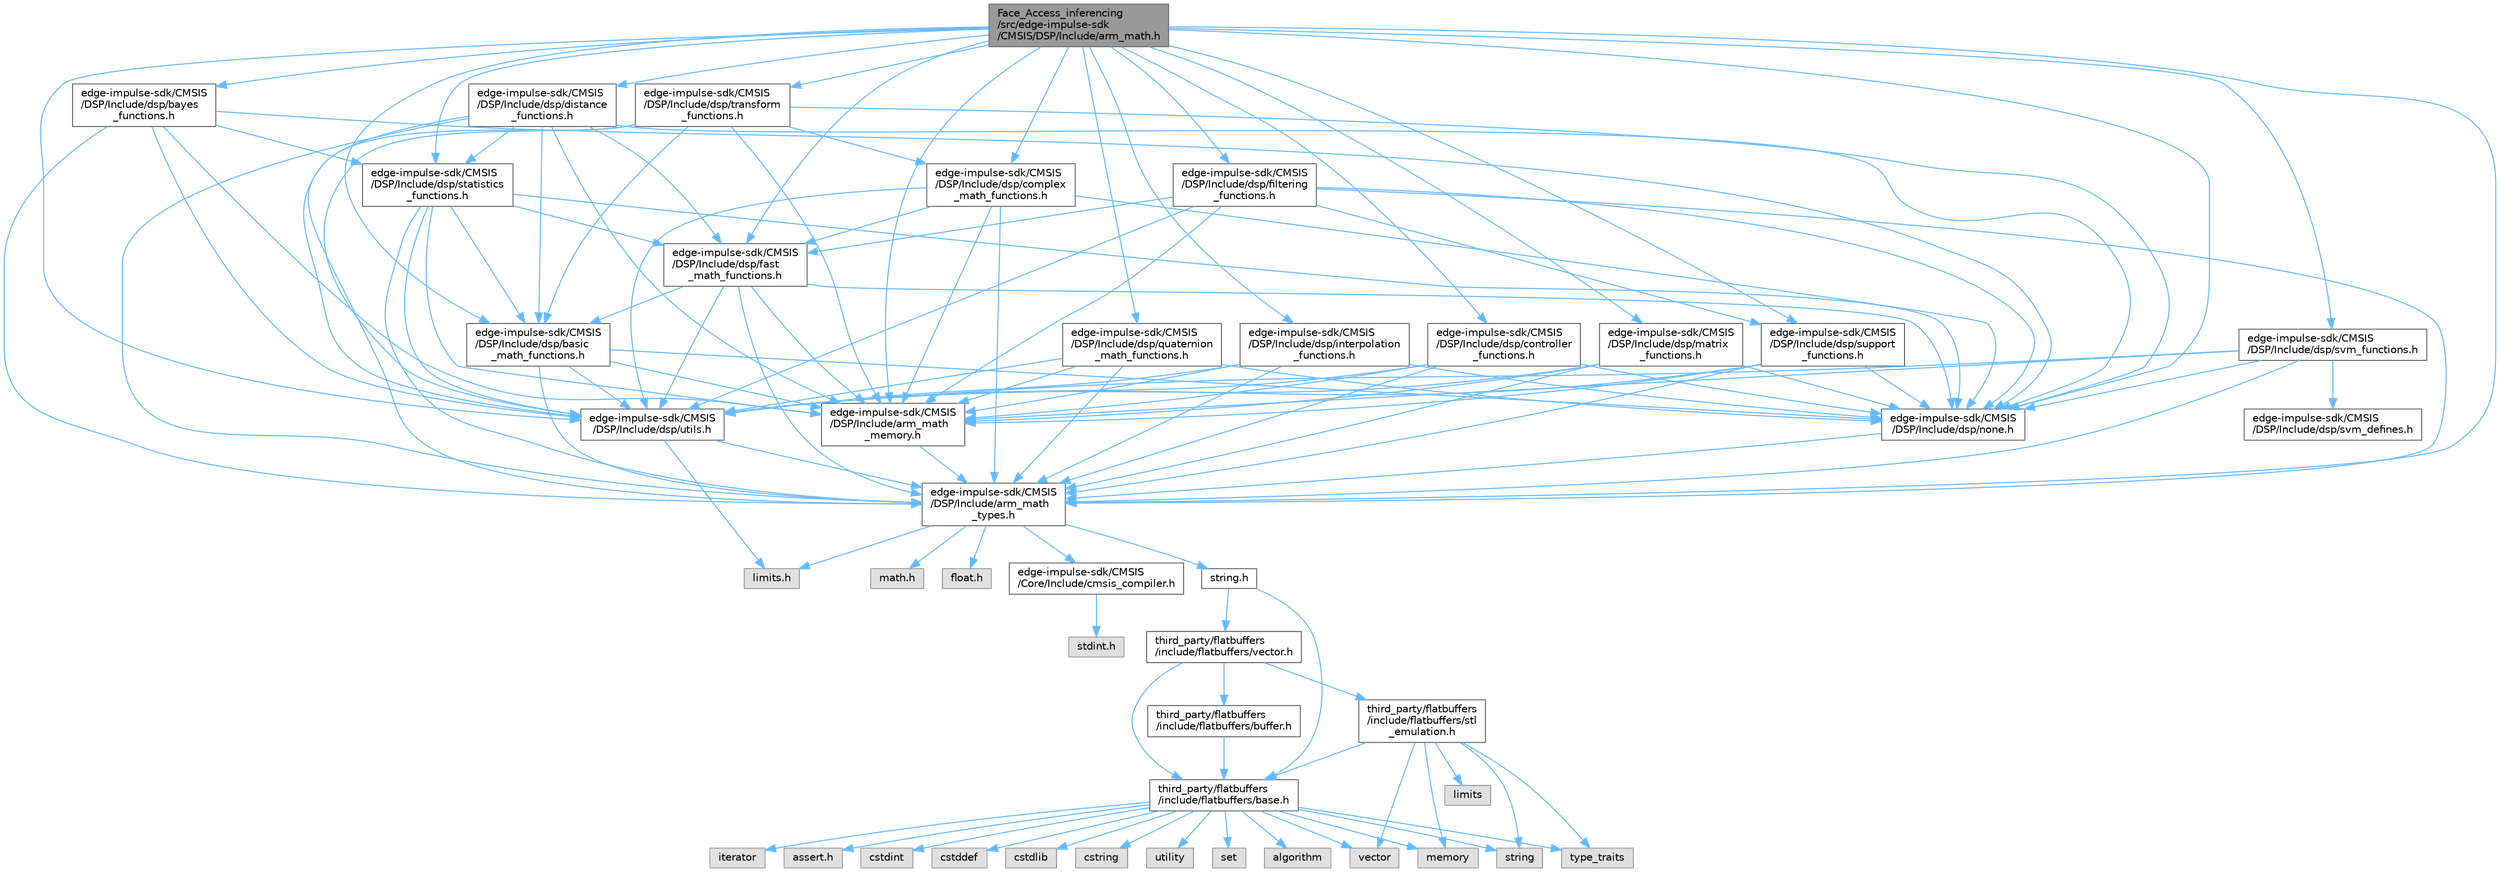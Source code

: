 digraph "Face_Access_inferencing/src/edge-impulse-sdk/CMSIS/DSP/Include/arm_math.h"
{
 // LATEX_PDF_SIZE
  bgcolor="transparent";
  edge [fontname=Helvetica,fontsize=10,labelfontname=Helvetica,labelfontsize=10];
  node [fontname=Helvetica,fontsize=10,shape=box,height=0.2,width=0.4];
  Node1 [id="Node000001",label="Face_Access_inferencing\l/src/edge-impulse-sdk\l/CMSIS/DSP/Include/arm_math.h",height=0.2,width=0.4,color="gray40", fillcolor="grey60", style="filled", fontcolor="black",tooltip=" "];
  Node1 -> Node2 [id="edge123_Node000001_Node000002",color="steelblue1",style="solid",tooltip=" "];
  Node2 [id="Node000002",label="edge-impulse-sdk/CMSIS\l/DSP/Include/arm_math\l_types.h",height=0.2,width=0.4,color="grey40", fillcolor="white", style="filled",URL="$arm__math__types_8h.html",tooltip=" "];
  Node2 -> Node3 [id="edge124_Node000002_Node000003",color="steelblue1",style="solid",tooltip=" "];
  Node3 [id="Node000003",label="edge-impulse-sdk/CMSIS\l/Core/Include/cmsis_compiler.h",height=0.2,width=0.4,color="grey40", fillcolor="white", style="filled",URL="$_face___access__inferencing_2src_2edge-impulse-sdk_2_c_m_s_i_s_2_core_2_include_2cmsis__compiler_8h.html",tooltip="CMSIS compiler generic header file."];
  Node3 -> Node4 [id="edge125_Node000003_Node000004",color="steelblue1",style="solid",tooltip=" "];
  Node4 [id="Node000004",label="stdint.h",height=0.2,width=0.4,color="grey60", fillcolor="#E0E0E0", style="filled",tooltip=" "];
  Node2 -> Node5 [id="edge126_Node000002_Node000005",color="steelblue1",style="solid",tooltip=" "];
  Node5 [id="Node000005",label="string.h",height=0.2,width=0.4,color="grey40", fillcolor="white", style="filled",URL="$string_8h.html",tooltip=" "];
  Node5 -> Node6 [id="edge127_Node000005_Node000006",color="steelblue1",style="solid",tooltip=" "];
  Node6 [id="Node000006",label="third_party/flatbuffers\l/include/flatbuffers/base.h",height=0.2,width=0.4,color="grey40", fillcolor="white", style="filled",URL="$base_8h.html",tooltip=" "];
  Node6 -> Node7 [id="edge128_Node000006_Node000007",color="steelblue1",style="solid",tooltip=" "];
  Node7 [id="Node000007",label="assert.h",height=0.2,width=0.4,color="grey60", fillcolor="#E0E0E0", style="filled",tooltip=" "];
  Node6 -> Node8 [id="edge129_Node000006_Node000008",color="steelblue1",style="solid",tooltip=" "];
  Node8 [id="Node000008",label="cstdint",height=0.2,width=0.4,color="grey60", fillcolor="#E0E0E0", style="filled",tooltip=" "];
  Node6 -> Node9 [id="edge130_Node000006_Node000009",color="steelblue1",style="solid",tooltip=" "];
  Node9 [id="Node000009",label="cstddef",height=0.2,width=0.4,color="grey60", fillcolor="#E0E0E0", style="filled",tooltip=" "];
  Node6 -> Node10 [id="edge131_Node000006_Node000010",color="steelblue1",style="solid",tooltip=" "];
  Node10 [id="Node000010",label="cstdlib",height=0.2,width=0.4,color="grey60", fillcolor="#E0E0E0", style="filled",tooltip=" "];
  Node6 -> Node11 [id="edge132_Node000006_Node000011",color="steelblue1",style="solid",tooltip=" "];
  Node11 [id="Node000011",label="cstring",height=0.2,width=0.4,color="grey60", fillcolor="#E0E0E0", style="filled",tooltip=" "];
  Node6 -> Node12 [id="edge133_Node000006_Node000012",color="steelblue1",style="solid",tooltip=" "];
  Node12 [id="Node000012",label="utility",height=0.2,width=0.4,color="grey60", fillcolor="#E0E0E0", style="filled",tooltip=" "];
  Node6 -> Node13 [id="edge134_Node000006_Node000013",color="steelblue1",style="solid",tooltip=" "];
  Node13 [id="Node000013",label="string",height=0.2,width=0.4,color="grey60", fillcolor="#E0E0E0", style="filled",tooltip=" "];
  Node6 -> Node14 [id="edge135_Node000006_Node000014",color="steelblue1",style="solid",tooltip=" "];
  Node14 [id="Node000014",label="type_traits",height=0.2,width=0.4,color="grey60", fillcolor="#E0E0E0", style="filled",tooltip=" "];
  Node6 -> Node15 [id="edge136_Node000006_Node000015",color="steelblue1",style="solid",tooltip=" "];
  Node15 [id="Node000015",label="vector",height=0.2,width=0.4,color="grey60", fillcolor="#E0E0E0", style="filled",tooltip=" "];
  Node6 -> Node16 [id="edge137_Node000006_Node000016",color="steelblue1",style="solid",tooltip=" "];
  Node16 [id="Node000016",label="set",height=0.2,width=0.4,color="grey60", fillcolor="#E0E0E0", style="filled",tooltip=" "];
  Node6 -> Node17 [id="edge138_Node000006_Node000017",color="steelblue1",style="solid",tooltip=" "];
  Node17 [id="Node000017",label="algorithm",height=0.2,width=0.4,color="grey60", fillcolor="#E0E0E0", style="filled",tooltip=" "];
  Node6 -> Node18 [id="edge139_Node000006_Node000018",color="steelblue1",style="solid",tooltip=" "];
  Node18 [id="Node000018",label="iterator",height=0.2,width=0.4,color="grey60", fillcolor="#E0E0E0", style="filled",tooltip=" "];
  Node6 -> Node19 [id="edge140_Node000006_Node000019",color="steelblue1",style="solid",tooltip=" "];
  Node19 [id="Node000019",label="memory",height=0.2,width=0.4,color="grey60", fillcolor="#E0E0E0", style="filled",tooltip=" "];
  Node5 -> Node20 [id="edge141_Node000005_Node000020",color="steelblue1",style="solid",tooltip=" "];
  Node20 [id="Node000020",label="third_party/flatbuffers\l/include/flatbuffers/vector.h",height=0.2,width=0.4,color="grey40", fillcolor="white", style="filled",URL="$vector_8h.html",tooltip=" "];
  Node20 -> Node6 [id="edge142_Node000020_Node000006",color="steelblue1",style="solid",tooltip=" "];
  Node20 -> Node21 [id="edge143_Node000020_Node000021",color="steelblue1",style="solid",tooltip=" "];
  Node21 [id="Node000021",label="third_party/flatbuffers\l/include/flatbuffers/buffer.h",height=0.2,width=0.4,color="grey40", fillcolor="white", style="filled",URL="$buffer_8h.html",tooltip=" "];
  Node21 -> Node6 [id="edge144_Node000021_Node000006",color="steelblue1",style="solid",tooltip=" "];
  Node20 -> Node22 [id="edge145_Node000020_Node000022",color="steelblue1",style="solid",tooltip=" "];
  Node22 [id="Node000022",label="third_party/flatbuffers\l/include/flatbuffers/stl\l_emulation.h",height=0.2,width=0.4,color="grey40", fillcolor="white", style="filled",URL="$stl__emulation_8h.html",tooltip=" "];
  Node22 -> Node6 [id="edge146_Node000022_Node000006",color="steelblue1",style="solid",tooltip=" "];
  Node22 -> Node13 [id="edge147_Node000022_Node000013",color="steelblue1",style="solid",tooltip=" "];
  Node22 -> Node14 [id="edge148_Node000022_Node000014",color="steelblue1",style="solid",tooltip=" "];
  Node22 -> Node15 [id="edge149_Node000022_Node000015",color="steelblue1",style="solid",tooltip=" "];
  Node22 -> Node19 [id="edge150_Node000022_Node000019",color="steelblue1",style="solid",tooltip=" "];
  Node22 -> Node23 [id="edge151_Node000022_Node000023",color="steelblue1",style="solid",tooltip=" "];
  Node23 [id="Node000023",label="limits",height=0.2,width=0.4,color="grey60", fillcolor="#E0E0E0", style="filled",tooltip=" "];
  Node2 -> Node24 [id="edge152_Node000002_Node000024",color="steelblue1",style="solid",tooltip=" "];
  Node24 [id="Node000024",label="math.h",height=0.2,width=0.4,color="grey60", fillcolor="#E0E0E0", style="filled",tooltip=" "];
  Node2 -> Node25 [id="edge153_Node000002_Node000025",color="steelblue1",style="solid",tooltip=" "];
  Node25 [id="Node000025",label="float.h",height=0.2,width=0.4,color="grey60", fillcolor="#E0E0E0", style="filled",tooltip=" "];
  Node2 -> Node26 [id="edge154_Node000002_Node000026",color="steelblue1",style="solid",tooltip=" "];
  Node26 [id="Node000026",label="limits.h",height=0.2,width=0.4,color="grey60", fillcolor="#E0E0E0", style="filled",tooltip=" "];
  Node1 -> Node27 [id="edge155_Node000001_Node000027",color="steelblue1",style="solid",tooltip=" "];
  Node27 [id="Node000027",label="edge-impulse-sdk/CMSIS\l/DSP/Include/arm_math\l_memory.h",height=0.2,width=0.4,color="grey40", fillcolor="white", style="filled",URL="$arm__math__memory_8h.html",tooltip=" "];
  Node27 -> Node2 [id="edge156_Node000027_Node000002",color="steelblue1",style="solid",tooltip=" "];
  Node1 -> Node28 [id="edge157_Node000001_Node000028",color="steelblue1",style="solid",tooltip=" "];
  Node28 [id="Node000028",label="edge-impulse-sdk/CMSIS\l/DSP/Include/dsp/none.h",height=0.2,width=0.4,color="grey40", fillcolor="white", style="filled",URL="$none_8h.html",tooltip=" "];
  Node28 -> Node2 [id="edge158_Node000028_Node000002",color="steelblue1",style="solid",tooltip=" "];
  Node1 -> Node29 [id="edge159_Node000001_Node000029",color="steelblue1",style="solid",tooltip=" "];
  Node29 [id="Node000029",label="edge-impulse-sdk/CMSIS\l/DSP/Include/dsp/utils.h",height=0.2,width=0.4,color="grey40", fillcolor="white", style="filled",URL="$utils_8h.html",tooltip=" "];
  Node29 -> Node2 [id="edge160_Node000029_Node000002",color="steelblue1",style="solid",tooltip=" "];
  Node29 -> Node26 [id="edge161_Node000029_Node000026",color="steelblue1",style="solid",tooltip=" "];
  Node1 -> Node30 [id="edge162_Node000001_Node000030",color="steelblue1",style="solid",tooltip=" "];
  Node30 [id="Node000030",label="edge-impulse-sdk/CMSIS\l/DSP/Include/dsp/basic\l_math_functions.h",height=0.2,width=0.4,color="grey40", fillcolor="white", style="filled",URL="$basic__math__functions_8h.html",tooltip=" "];
  Node30 -> Node2 [id="edge163_Node000030_Node000002",color="steelblue1",style="solid",tooltip=" "];
  Node30 -> Node27 [id="edge164_Node000030_Node000027",color="steelblue1",style="solid",tooltip=" "];
  Node30 -> Node28 [id="edge165_Node000030_Node000028",color="steelblue1",style="solid",tooltip=" "];
  Node30 -> Node29 [id="edge166_Node000030_Node000029",color="steelblue1",style="solid",tooltip=" "];
  Node1 -> Node31 [id="edge167_Node000001_Node000031",color="steelblue1",style="solid",tooltip=" "];
  Node31 [id="Node000031",label="edge-impulse-sdk/CMSIS\l/DSP/Include/dsp/interpolation\l_functions.h",height=0.2,width=0.4,color="grey40", fillcolor="white", style="filled",URL="$interpolation__functions_8h.html",tooltip=" "];
  Node31 -> Node2 [id="edge168_Node000031_Node000002",color="steelblue1",style="solid",tooltip=" "];
  Node31 -> Node27 [id="edge169_Node000031_Node000027",color="steelblue1",style="solid",tooltip=" "];
  Node31 -> Node28 [id="edge170_Node000031_Node000028",color="steelblue1",style="solid",tooltip=" "];
  Node31 -> Node29 [id="edge171_Node000031_Node000029",color="steelblue1",style="solid",tooltip=" "];
  Node1 -> Node32 [id="edge172_Node000001_Node000032",color="steelblue1",style="solid",tooltip=" "];
  Node32 [id="Node000032",label="edge-impulse-sdk/CMSIS\l/DSP/Include/dsp/bayes\l_functions.h",height=0.2,width=0.4,color="grey40", fillcolor="white", style="filled",URL="$bayes__functions_8h.html",tooltip=" "];
  Node32 -> Node2 [id="edge173_Node000032_Node000002",color="steelblue1",style="solid",tooltip=" "];
  Node32 -> Node27 [id="edge174_Node000032_Node000027",color="steelblue1",style="solid",tooltip=" "];
  Node32 -> Node28 [id="edge175_Node000032_Node000028",color="steelblue1",style="solid",tooltip=" "];
  Node32 -> Node29 [id="edge176_Node000032_Node000029",color="steelblue1",style="solid",tooltip=" "];
  Node32 -> Node33 [id="edge177_Node000032_Node000033",color="steelblue1",style="solid",tooltip=" "];
  Node33 [id="Node000033",label="edge-impulse-sdk/CMSIS\l/DSP/Include/dsp/statistics\l_functions.h",height=0.2,width=0.4,color="grey40", fillcolor="white", style="filled",URL="$statistics__functions_8h.html",tooltip=" "];
  Node33 -> Node2 [id="edge178_Node000033_Node000002",color="steelblue1",style="solid",tooltip=" "];
  Node33 -> Node27 [id="edge179_Node000033_Node000027",color="steelblue1",style="solid",tooltip=" "];
  Node33 -> Node28 [id="edge180_Node000033_Node000028",color="steelblue1",style="solid",tooltip=" "];
  Node33 -> Node29 [id="edge181_Node000033_Node000029",color="steelblue1",style="solid",tooltip=" "];
  Node33 -> Node30 [id="edge182_Node000033_Node000030",color="steelblue1",style="solid",tooltip=" "];
  Node33 -> Node34 [id="edge183_Node000033_Node000034",color="steelblue1",style="solid",tooltip=" "];
  Node34 [id="Node000034",label="edge-impulse-sdk/CMSIS\l/DSP/Include/dsp/fast\l_math_functions.h",height=0.2,width=0.4,color="grey40", fillcolor="white", style="filled",URL="$fast__math__functions_8h.html",tooltip=" "];
  Node34 -> Node2 [id="edge184_Node000034_Node000002",color="steelblue1",style="solid",tooltip=" "];
  Node34 -> Node27 [id="edge185_Node000034_Node000027",color="steelblue1",style="solid",tooltip=" "];
  Node34 -> Node28 [id="edge186_Node000034_Node000028",color="steelblue1",style="solid",tooltip=" "];
  Node34 -> Node29 [id="edge187_Node000034_Node000029",color="steelblue1",style="solid",tooltip=" "];
  Node34 -> Node30 [id="edge188_Node000034_Node000030",color="steelblue1",style="solid",tooltip=" "];
  Node1 -> Node35 [id="edge189_Node000001_Node000035",color="steelblue1",style="solid",tooltip=" "];
  Node35 [id="Node000035",label="edge-impulse-sdk/CMSIS\l/DSP/Include/dsp/matrix\l_functions.h",height=0.2,width=0.4,color="grey40", fillcolor="white", style="filled",URL="$matrix__functions_8h.html",tooltip=" "];
  Node35 -> Node2 [id="edge190_Node000035_Node000002",color="steelblue1",style="solid",tooltip=" "];
  Node35 -> Node27 [id="edge191_Node000035_Node000027",color="steelblue1",style="solid",tooltip=" "];
  Node35 -> Node28 [id="edge192_Node000035_Node000028",color="steelblue1",style="solid",tooltip=" "];
  Node35 -> Node29 [id="edge193_Node000035_Node000029",color="steelblue1",style="solid",tooltip=" "];
  Node1 -> Node36 [id="edge194_Node000001_Node000036",color="steelblue1",style="solid",tooltip=" "];
  Node36 [id="Node000036",label="edge-impulse-sdk/CMSIS\l/DSP/Include/dsp/complex\l_math_functions.h",height=0.2,width=0.4,color="grey40", fillcolor="white", style="filled",URL="$complex__math__functions_8h.html",tooltip=" "];
  Node36 -> Node2 [id="edge195_Node000036_Node000002",color="steelblue1",style="solid",tooltip=" "];
  Node36 -> Node27 [id="edge196_Node000036_Node000027",color="steelblue1",style="solid",tooltip=" "];
  Node36 -> Node28 [id="edge197_Node000036_Node000028",color="steelblue1",style="solid",tooltip=" "];
  Node36 -> Node29 [id="edge198_Node000036_Node000029",color="steelblue1",style="solid",tooltip=" "];
  Node36 -> Node34 [id="edge199_Node000036_Node000034",color="steelblue1",style="solid",tooltip=" "];
  Node1 -> Node33 [id="edge200_Node000001_Node000033",color="steelblue1",style="solid",tooltip=" "];
  Node1 -> Node37 [id="edge201_Node000001_Node000037",color="steelblue1",style="solid",tooltip=" "];
  Node37 [id="Node000037",label="edge-impulse-sdk/CMSIS\l/DSP/Include/dsp/controller\l_functions.h",height=0.2,width=0.4,color="grey40", fillcolor="white", style="filled",URL="$controller__functions_8h.html",tooltip=" "];
  Node37 -> Node2 [id="edge202_Node000037_Node000002",color="steelblue1",style="solid",tooltip=" "];
  Node37 -> Node27 [id="edge203_Node000037_Node000027",color="steelblue1",style="solid",tooltip=" "];
  Node37 -> Node28 [id="edge204_Node000037_Node000028",color="steelblue1",style="solid",tooltip=" "];
  Node37 -> Node29 [id="edge205_Node000037_Node000029",color="steelblue1",style="solid",tooltip=" "];
  Node1 -> Node38 [id="edge206_Node000001_Node000038",color="steelblue1",style="solid",tooltip=" "];
  Node38 [id="Node000038",label="edge-impulse-sdk/CMSIS\l/DSP/Include/dsp/support\l_functions.h",height=0.2,width=0.4,color="grey40", fillcolor="white", style="filled",URL="$support__functions_8h.html",tooltip=" "];
  Node38 -> Node2 [id="edge207_Node000038_Node000002",color="steelblue1",style="solid",tooltip=" "];
  Node38 -> Node27 [id="edge208_Node000038_Node000027",color="steelblue1",style="solid",tooltip=" "];
  Node38 -> Node28 [id="edge209_Node000038_Node000028",color="steelblue1",style="solid",tooltip=" "];
  Node38 -> Node29 [id="edge210_Node000038_Node000029",color="steelblue1",style="solid",tooltip=" "];
  Node1 -> Node39 [id="edge211_Node000001_Node000039",color="steelblue1",style="solid",tooltip=" "];
  Node39 [id="Node000039",label="edge-impulse-sdk/CMSIS\l/DSP/Include/dsp/distance\l_functions.h",height=0.2,width=0.4,color="grey40", fillcolor="white", style="filled",URL="$distance__functions_8h.html",tooltip=" "];
  Node39 -> Node2 [id="edge212_Node000039_Node000002",color="steelblue1",style="solid",tooltip=" "];
  Node39 -> Node27 [id="edge213_Node000039_Node000027",color="steelblue1",style="solid",tooltip=" "];
  Node39 -> Node28 [id="edge214_Node000039_Node000028",color="steelblue1",style="solid",tooltip=" "];
  Node39 -> Node29 [id="edge215_Node000039_Node000029",color="steelblue1",style="solid",tooltip=" "];
  Node39 -> Node33 [id="edge216_Node000039_Node000033",color="steelblue1",style="solid",tooltip=" "];
  Node39 -> Node30 [id="edge217_Node000039_Node000030",color="steelblue1",style="solid",tooltip=" "];
  Node39 -> Node34 [id="edge218_Node000039_Node000034",color="steelblue1",style="solid",tooltip=" "];
  Node1 -> Node40 [id="edge219_Node000001_Node000040",color="steelblue1",style="solid",tooltip=" "];
  Node40 [id="Node000040",label="edge-impulse-sdk/CMSIS\l/DSP/Include/dsp/svm_functions.h",height=0.2,width=0.4,color="grey40", fillcolor="white", style="filled",URL="$svm__functions_8h.html",tooltip=" "];
  Node40 -> Node2 [id="edge220_Node000040_Node000002",color="steelblue1",style="solid",tooltip=" "];
  Node40 -> Node27 [id="edge221_Node000040_Node000027",color="steelblue1",style="solid",tooltip=" "];
  Node40 -> Node28 [id="edge222_Node000040_Node000028",color="steelblue1",style="solid",tooltip=" "];
  Node40 -> Node29 [id="edge223_Node000040_Node000029",color="steelblue1",style="solid",tooltip=" "];
  Node40 -> Node41 [id="edge224_Node000040_Node000041",color="steelblue1",style="solid",tooltip=" "];
  Node41 [id="Node000041",label="edge-impulse-sdk/CMSIS\l/DSP/Include/dsp/svm_defines.h",height=0.2,width=0.4,color="grey40", fillcolor="white", style="filled",URL="$svm__defines_8h.html",tooltip=" "];
  Node1 -> Node34 [id="edge225_Node000001_Node000034",color="steelblue1",style="solid",tooltip=" "];
  Node1 -> Node42 [id="edge226_Node000001_Node000042",color="steelblue1",style="solid",tooltip=" "];
  Node42 [id="Node000042",label="edge-impulse-sdk/CMSIS\l/DSP/Include/dsp/transform\l_functions.h",height=0.2,width=0.4,color="grey40", fillcolor="white", style="filled",URL="$transform__functions_8h.html",tooltip=" "];
  Node42 -> Node2 [id="edge227_Node000042_Node000002",color="steelblue1",style="solid",tooltip=" "];
  Node42 -> Node27 [id="edge228_Node000042_Node000027",color="steelblue1",style="solid",tooltip=" "];
  Node42 -> Node28 [id="edge229_Node000042_Node000028",color="steelblue1",style="solid",tooltip=" "];
  Node42 -> Node29 [id="edge230_Node000042_Node000029",color="steelblue1",style="solid",tooltip=" "];
  Node42 -> Node30 [id="edge231_Node000042_Node000030",color="steelblue1",style="solid",tooltip=" "];
  Node42 -> Node36 [id="edge232_Node000042_Node000036",color="steelblue1",style="solid",tooltip=" "];
  Node1 -> Node43 [id="edge233_Node000001_Node000043",color="steelblue1",style="solid",tooltip=" "];
  Node43 [id="Node000043",label="edge-impulse-sdk/CMSIS\l/DSP/Include/dsp/filtering\l_functions.h",height=0.2,width=0.4,color="grey40", fillcolor="white", style="filled",URL="$filtering__functions_8h.html",tooltip=" "];
  Node43 -> Node2 [id="edge234_Node000043_Node000002",color="steelblue1",style="solid",tooltip=" "];
  Node43 -> Node27 [id="edge235_Node000043_Node000027",color="steelblue1",style="solid",tooltip=" "];
  Node43 -> Node28 [id="edge236_Node000043_Node000028",color="steelblue1",style="solid",tooltip=" "];
  Node43 -> Node29 [id="edge237_Node000043_Node000029",color="steelblue1",style="solid",tooltip=" "];
  Node43 -> Node38 [id="edge238_Node000043_Node000038",color="steelblue1",style="solid",tooltip=" "];
  Node43 -> Node34 [id="edge239_Node000043_Node000034",color="steelblue1",style="solid",tooltip=" "];
  Node1 -> Node44 [id="edge240_Node000001_Node000044",color="steelblue1",style="solid",tooltip=" "];
  Node44 [id="Node000044",label="edge-impulse-sdk/CMSIS\l/DSP/Include/dsp/quaternion\l_math_functions.h",height=0.2,width=0.4,color="grey40", fillcolor="white", style="filled",URL="$quaternion__math__functions_8h.html",tooltip=" "];
  Node44 -> Node2 [id="edge241_Node000044_Node000002",color="steelblue1",style="solid",tooltip=" "];
  Node44 -> Node27 [id="edge242_Node000044_Node000027",color="steelblue1",style="solid",tooltip=" "];
  Node44 -> Node28 [id="edge243_Node000044_Node000028",color="steelblue1",style="solid",tooltip=" "];
  Node44 -> Node29 [id="edge244_Node000044_Node000029",color="steelblue1",style="solid",tooltip=" "];
}
